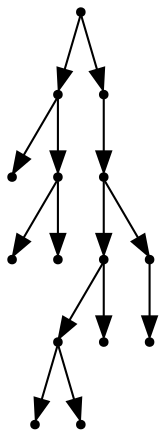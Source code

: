 digraph {
  14 [shape=point];
  4 [shape=point];
  0 [shape=point];
  3 [shape=point];
  1 [shape=point];
  2 [shape=point];
  13 [shape=point];
  12 [shape=point];
  9 [shape=point];
  7 [shape=point];
  5 [shape=point];
  6 [shape=point];
  8 [shape=point];
  11 [shape=point];
  10 [shape=point];
14 -> 4;
4 -> 0;
4 -> 3;
3 -> 1;
3 -> 2;
14 -> 13;
13 -> 12;
12 -> 9;
9 -> 7;
7 -> 5;
7 -> 6;
9 -> 8;
12 -> 11;
11 -> 10;
}
